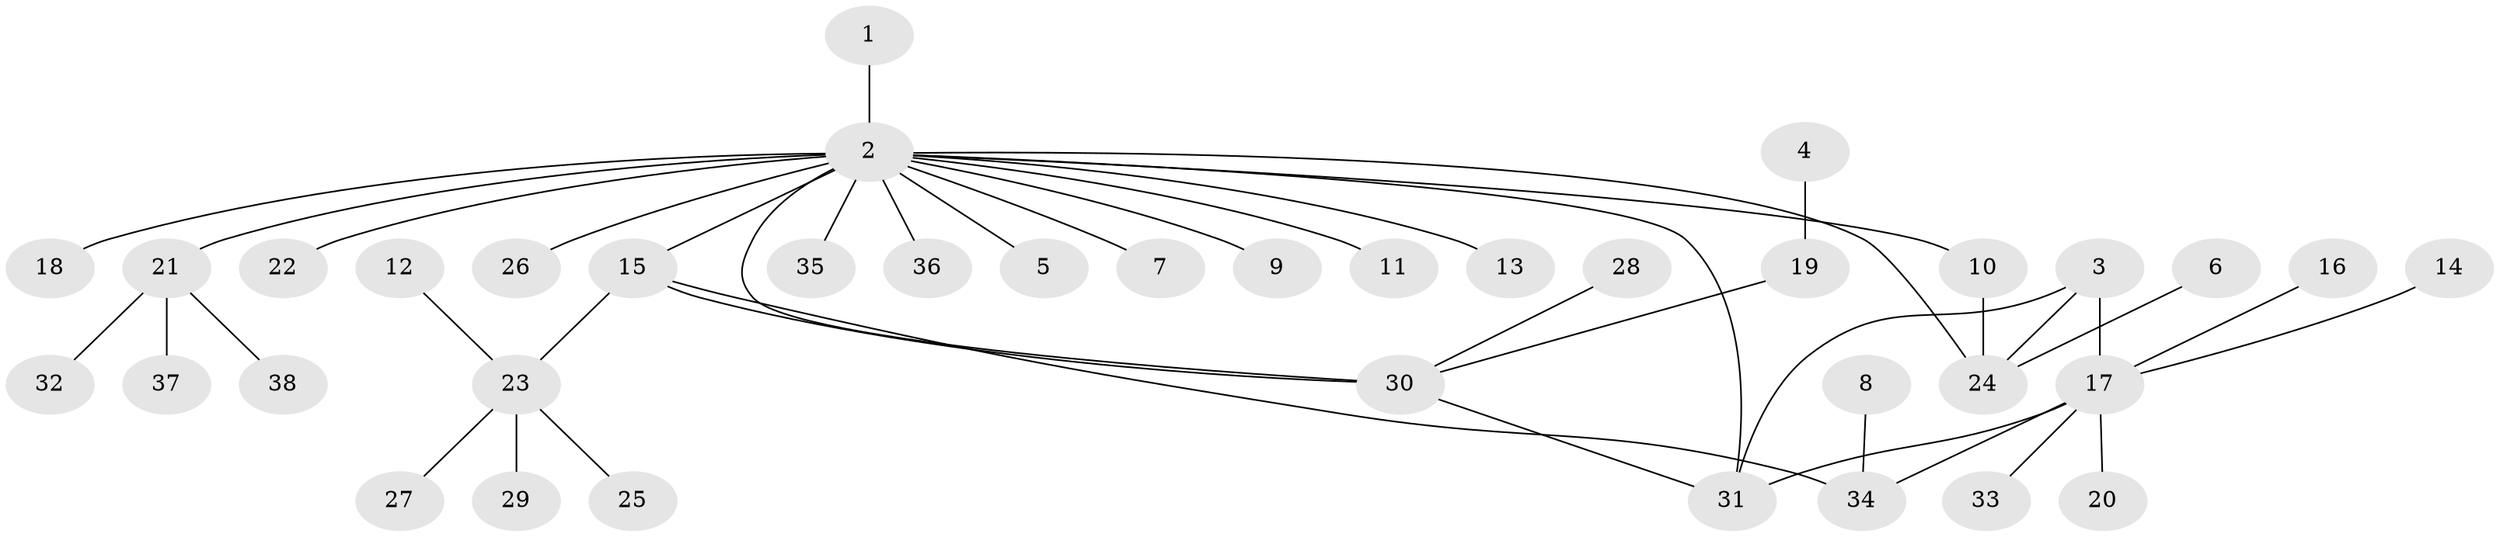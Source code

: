 // original degree distribution, {3: 0.0684931506849315, 8: 0.0273972602739726, 7: 0.0136986301369863, 2: 0.2191780821917808, 9: 0.0273972602739726, 6: 0.0547945205479452, 5: 0.0410958904109589, 1: 0.5342465753424658, 4: 0.0136986301369863}
// Generated by graph-tools (version 1.1) at 2025/26/03/09/25 03:26:42]
// undirected, 38 vertices, 43 edges
graph export_dot {
graph [start="1"]
  node [color=gray90,style=filled];
  1;
  2;
  3;
  4;
  5;
  6;
  7;
  8;
  9;
  10;
  11;
  12;
  13;
  14;
  15;
  16;
  17;
  18;
  19;
  20;
  21;
  22;
  23;
  24;
  25;
  26;
  27;
  28;
  29;
  30;
  31;
  32;
  33;
  34;
  35;
  36;
  37;
  38;
  1 -- 2 [weight=2.0];
  2 -- 5 [weight=1.0];
  2 -- 7 [weight=1.0];
  2 -- 9 [weight=1.0];
  2 -- 10 [weight=1.0];
  2 -- 11 [weight=1.0];
  2 -- 13 [weight=1.0];
  2 -- 15 [weight=2.0];
  2 -- 18 [weight=1.0];
  2 -- 21 [weight=1.0];
  2 -- 22 [weight=1.0];
  2 -- 24 [weight=2.0];
  2 -- 26 [weight=1.0];
  2 -- 30 [weight=3.0];
  2 -- 31 [weight=1.0];
  2 -- 35 [weight=1.0];
  2 -- 36 [weight=1.0];
  3 -- 17 [weight=1.0];
  3 -- 24 [weight=1.0];
  3 -- 31 [weight=1.0];
  4 -- 19 [weight=1.0];
  6 -- 24 [weight=1.0];
  8 -- 34 [weight=1.0];
  10 -- 24 [weight=1.0];
  12 -- 23 [weight=1.0];
  14 -- 17 [weight=1.0];
  15 -- 23 [weight=1.0];
  15 -- 30 [weight=1.0];
  15 -- 34 [weight=2.0];
  16 -- 17 [weight=1.0];
  17 -- 20 [weight=1.0];
  17 -- 31 [weight=1.0];
  17 -- 33 [weight=1.0];
  17 -- 34 [weight=1.0];
  19 -- 30 [weight=2.0];
  21 -- 32 [weight=1.0];
  21 -- 37 [weight=1.0];
  21 -- 38 [weight=1.0];
  23 -- 25 [weight=1.0];
  23 -- 27 [weight=1.0];
  23 -- 29 [weight=1.0];
  28 -- 30 [weight=1.0];
  30 -- 31 [weight=1.0];
}
